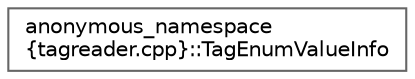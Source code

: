 digraph "Graphical Class Hierarchy"
{
 // INTERACTIVE_SVG=YES
 // LATEX_PDF_SIZE
  bgcolor="transparent";
  edge [fontname=Helvetica,fontsize=10,labelfontname=Helvetica,labelfontsize=10];
  node [fontname=Helvetica,fontsize=10,shape=box,height=0.2,width=0.4];
  rankdir="LR";
  Node0 [id="Node000000",label="anonymous_namespace\l\{tagreader.cpp\}::TagEnumValueInfo",height=0.2,width=0.4,color="grey40", fillcolor="white", style="filled",URL="$d0/da8/classanonymous__namespace_02tagreader_8cpp_03_1_1_tag_enum_value_info.html",tooltip="Container for enum values that are scoped within an enum."];
}
